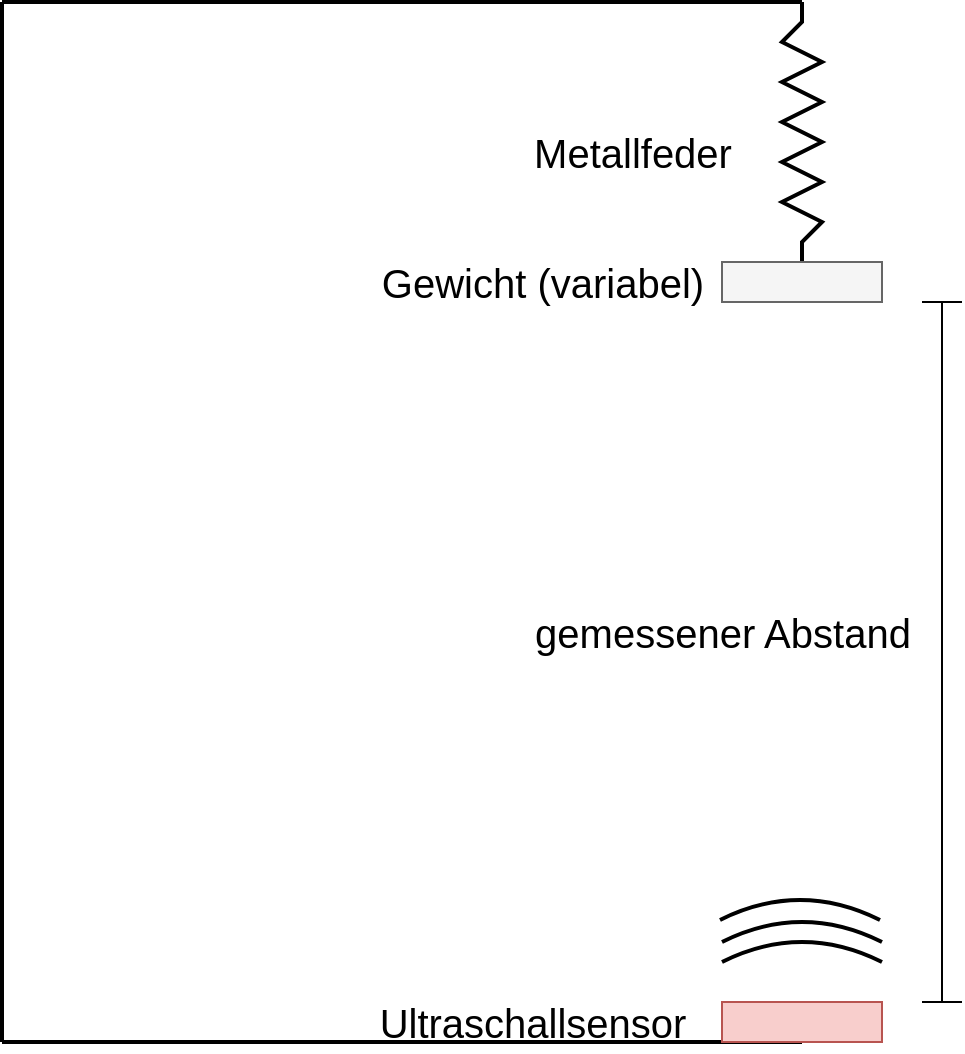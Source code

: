 <mxfile version="17.2.4" type="device"><diagram id="fJbRNXkuYc-N5ojlFrU3" name="Seite-1"><mxGraphModel dx="848" dy="618" grid="1" gridSize="10" guides="1" tooltips="1" connect="1" arrows="1" fold="1" page="1" pageScale="1" pageWidth="3300" pageHeight="4681" math="0" shadow="0"><root><mxCell id="0"/><mxCell id="1" parent="0"/><mxCell id="DF2-geCkGmXDkSfmnaBe-1" value="" style="endArrow=none;html=1;rounded=0;strokeWidth=2;" edge="1" parent="1"><mxGeometry width="50" height="50" relative="1" as="geometry"><mxPoint x="200" y="160" as="sourcePoint"/><mxPoint x="600" y="160" as="targetPoint"/></mxGeometry></mxCell><mxCell id="DF2-geCkGmXDkSfmnaBe-2" value="" style="endArrow=none;html=1;rounded=0;strokeWidth=2;" edge="1" parent="1"><mxGeometry width="50" height="50" relative="1" as="geometry"><mxPoint x="200" y="680" as="sourcePoint"/><mxPoint x="600" y="680" as="targetPoint"/></mxGeometry></mxCell><mxCell id="DF2-geCkGmXDkSfmnaBe-3" value="" style="endArrow=none;html=1;rounded=0;strokeWidth=2;" edge="1" parent="1"><mxGeometry width="50" height="50" relative="1" as="geometry"><mxPoint x="200" y="160" as="sourcePoint"/><mxPoint x="200" y="680" as="targetPoint"/></mxGeometry></mxCell><mxCell id="DF2-geCkGmXDkSfmnaBe-4" value="" style="rounded=0;whiteSpace=wrap;html=1;fillColor=#f8cecc;strokeColor=#b85450;" vertex="1" parent="1"><mxGeometry x="560" y="660" width="80" height="20" as="geometry"/></mxCell><mxCell id="DF2-geCkGmXDkSfmnaBe-5" value="Ultraschallsensor" style="text;html=1;resizable=0;autosize=1;align=center;verticalAlign=middle;points=[];fillColor=none;strokeColor=none;rounded=0;fontSize=20;" vertex="1" parent="1"><mxGeometry x="380" y="655" width="170" height="30" as="geometry"/></mxCell><mxCell id="DF2-geCkGmXDkSfmnaBe-6" value="" style="endArrow=none;html=1;rounded=0;fontSize=20;strokeWidth=2;" edge="1" parent="1"><mxGeometry width="50" height="50" relative="1" as="geometry"><mxPoint x="600" y="290" as="sourcePoint"/><mxPoint x="600" y="160" as="targetPoint"/><Array as="points"><mxPoint x="600" y="280"/><mxPoint x="610" y="270"/><mxPoint x="590" y="260"/><mxPoint x="610" y="250"/><mxPoint x="590" y="240"/><mxPoint x="610" y="230"/><mxPoint x="590" y="220"/><mxPoint x="610" y="210"/><mxPoint x="590" y="200"/><mxPoint x="610" y="190"/><mxPoint x="590" y="180"/><mxPoint x="600" y="170"/></Array></mxGeometry></mxCell><mxCell id="DF2-geCkGmXDkSfmnaBe-7" value="Metallfeder" style="text;html=1;resizable=0;autosize=1;align=center;verticalAlign=middle;points=[];fillColor=none;strokeColor=none;rounded=0;fontSize=20;" vertex="1" parent="1"><mxGeometry x="460" y="220" width="110" height="30" as="geometry"/></mxCell><mxCell id="DF2-geCkGmXDkSfmnaBe-8" value="" style="rounded=0;whiteSpace=wrap;html=1;fillColor=#f5f5f5;strokeColor=#666666;fontColor=#333333;" vertex="1" parent="1"><mxGeometry x="560" y="290" width="80" height="20" as="geometry"/></mxCell><mxCell id="DF2-geCkGmXDkSfmnaBe-9" value="Gewicht (variabel)" style="text;html=1;resizable=0;autosize=1;align=center;verticalAlign=middle;points=[];fillColor=none;strokeColor=none;rounded=0;fontSize=20;" vertex="1" parent="1"><mxGeometry x="380" y="285" width="180" height="30" as="geometry"/></mxCell><mxCell id="DF2-geCkGmXDkSfmnaBe-10" value="" style="shape=crossbar;whiteSpace=wrap;html=1;rounded=1;direction=south;fontSize=20;" vertex="1" parent="1"><mxGeometry x="660" y="310" width="20" height="350" as="geometry"/></mxCell><mxCell id="DF2-geCkGmXDkSfmnaBe-11" value="gemessener Abstand" style="text;html=1;resizable=0;autosize=1;align=center;verticalAlign=middle;points=[];fillColor=none;strokeColor=none;rounded=0;fontSize=20;" vertex="1" parent="1"><mxGeometry x="460" y="460" width="200" height="30" as="geometry"/></mxCell><mxCell id="DF2-geCkGmXDkSfmnaBe-12" value="" style="endArrow=none;html=1;fontSize=20;strokeWidth=2;curved=1;" edge="1" parent="1"><mxGeometry width="50" height="50" relative="1" as="geometry"><mxPoint x="560" y="640" as="sourcePoint"/><mxPoint x="640" y="640" as="targetPoint"/><Array as="points"><mxPoint x="600" y="620"/></Array></mxGeometry></mxCell><mxCell id="DF2-geCkGmXDkSfmnaBe-13" value="" style="endArrow=none;html=1;fontSize=20;strokeWidth=2;curved=1;" edge="1" parent="1"><mxGeometry width="50" height="50" relative="1" as="geometry"><mxPoint x="560" y="630" as="sourcePoint"/><mxPoint x="640" y="630" as="targetPoint"/><Array as="points"><mxPoint x="600" y="610"/></Array></mxGeometry></mxCell><mxCell id="DF2-geCkGmXDkSfmnaBe-14" value="" style="endArrow=none;html=1;fontSize=20;strokeWidth=2;curved=1;" edge="1" parent="1"><mxGeometry width="50" height="50" relative="1" as="geometry"><mxPoint x="559" y="619" as="sourcePoint"/><mxPoint x="639" y="619" as="targetPoint"/><Array as="points"><mxPoint x="599" y="599"/></Array></mxGeometry></mxCell></root></mxGraphModel></diagram></mxfile>